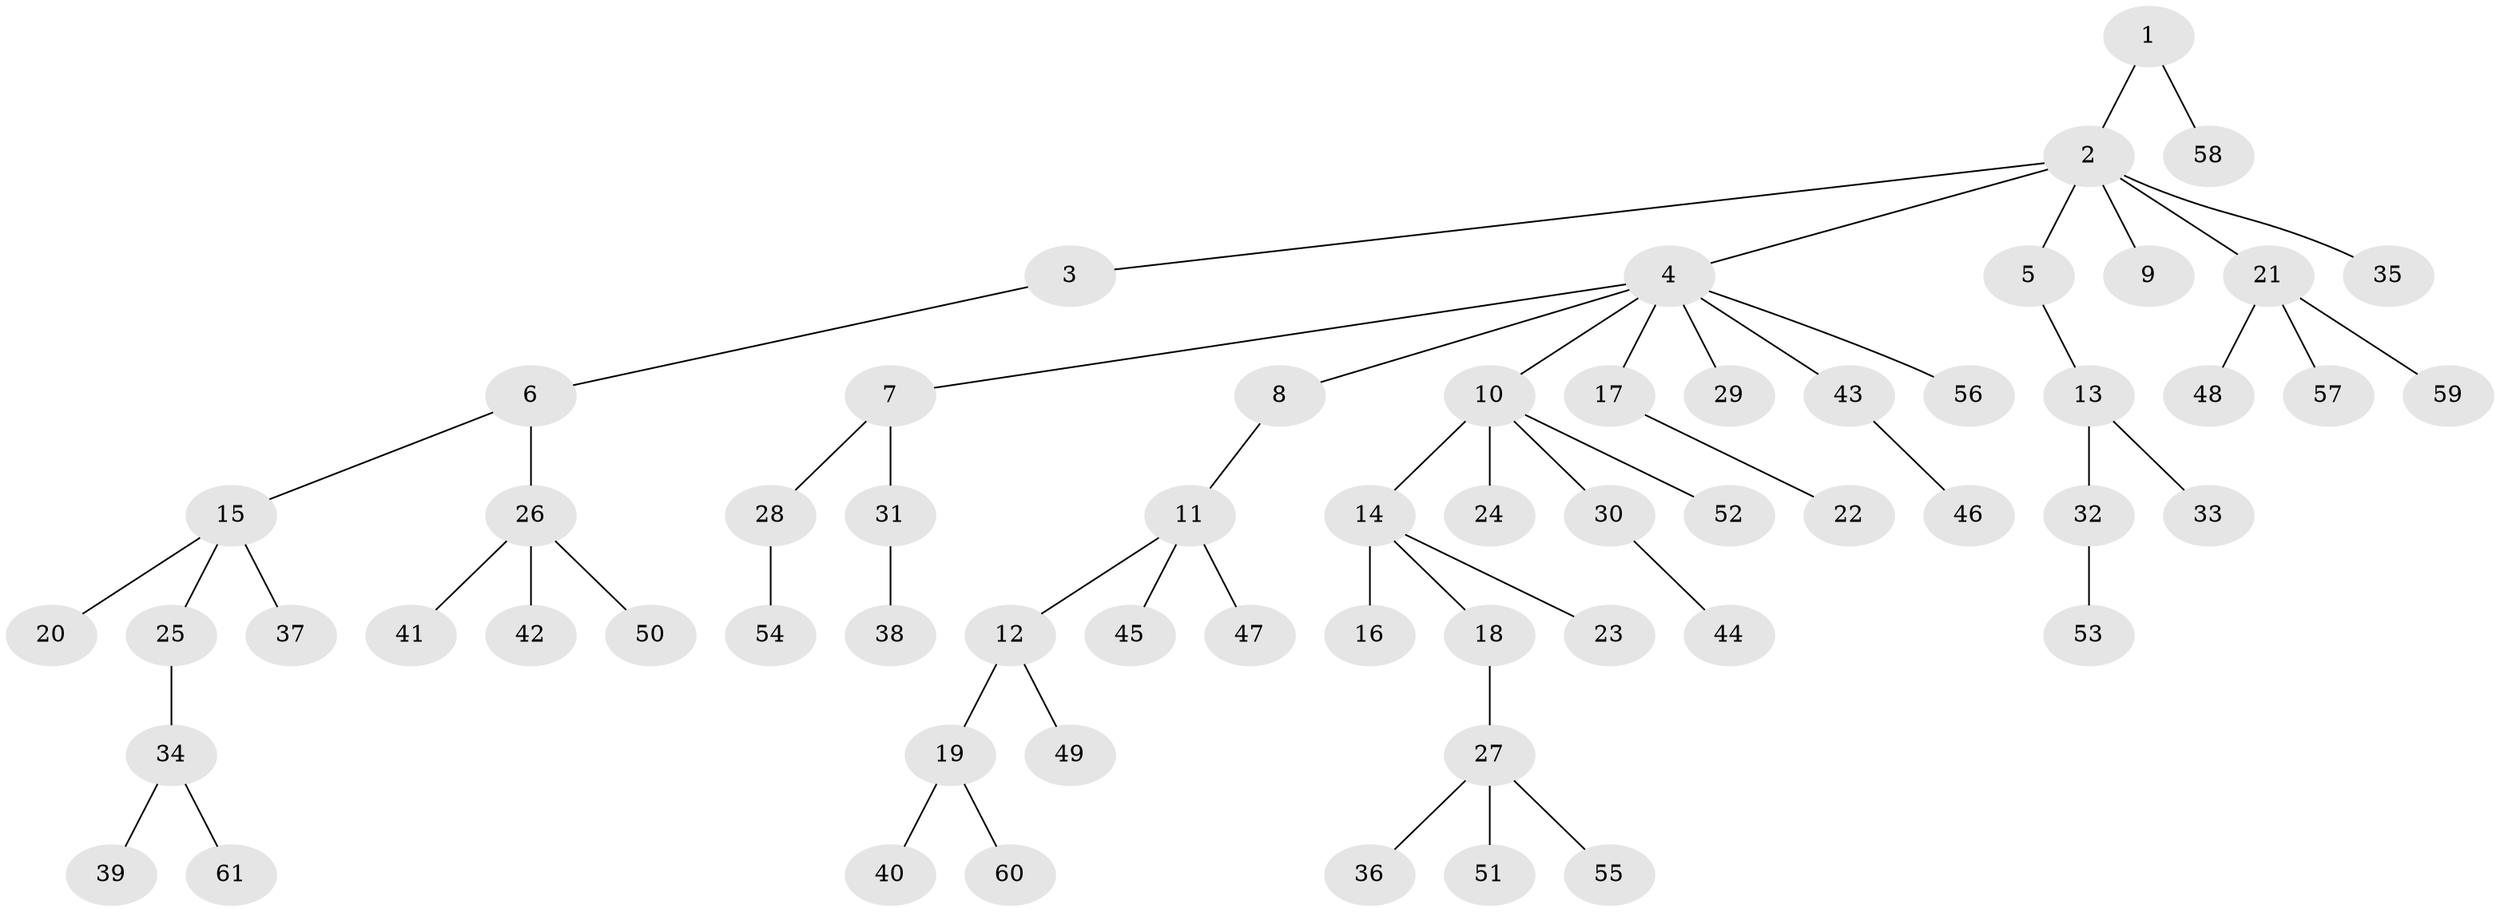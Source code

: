 // Generated by graph-tools (version 1.1) at 2025/52/03/09/25 04:52:26]
// undirected, 61 vertices, 60 edges
graph export_dot {
graph [start="1"]
  node [color=gray90,style=filled];
  1;
  2;
  3;
  4;
  5;
  6;
  7;
  8;
  9;
  10;
  11;
  12;
  13;
  14;
  15;
  16;
  17;
  18;
  19;
  20;
  21;
  22;
  23;
  24;
  25;
  26;
  27;
  28;
  29;
  30;
  31;
  32;
  33;
  34;
  35;
  36;
  37;
  38;
  39;
  40;
  41;
  42;
  43;
  44;
  45;
  46;
  47;
  48;
  49;
  50;
  51;
  52;
  53;
  54;
  55;
  56;
  57;
  58;
  59;
  60;
  61;
  1 -- 2;
  1 -- 58;
  2 -- 3;
  2 -- 4;
  2 -- 5;
  2 -- 9;
  2 -- 21;
  2 -- 35;
  3 -- 6;
  4 -- 7;
  4 -- 8;
  4 -- 10;
  4 -- 17;
  4 -- 29;
  4 -- 43;
  4 -- 56;
  5 -- 13;
  6 -- 15;
  6 -- 26;
  7 -- 28;
  7 -- 31;
  8 -- 11;
  10 -- 14;
  10 -- 24;
  10 -- 30;
  10 -- 52;
  11 -- 12;
  11 -- 45;
  11 -- 47;
  12 -- 19;
  12 -- 49;
  13 -- 32;
  13 -- 33;
  14 -- 16;
  14 -- 18;
  14 -- 23;
  15 -- 20;
  15 -- 25;
  15 -- 37;
  17 -- 22;
  18 -- 27;
  19 -- 40;
  19 -- 60;
  21 -- 48;
  21 -- 57;
  21 -- 59;
  25 -- 34;
  26 -- 41;
  26 -- 42;
  26 -- 50;
  27 -- 36;
  27 -- 51;
  27 -- 55;
  28 -- 54;
  30 -- 44;
  31 -- 38;
  32 -- 53;
  34 -- 39;
  34 -- 61;
  43 -- 46;
}
